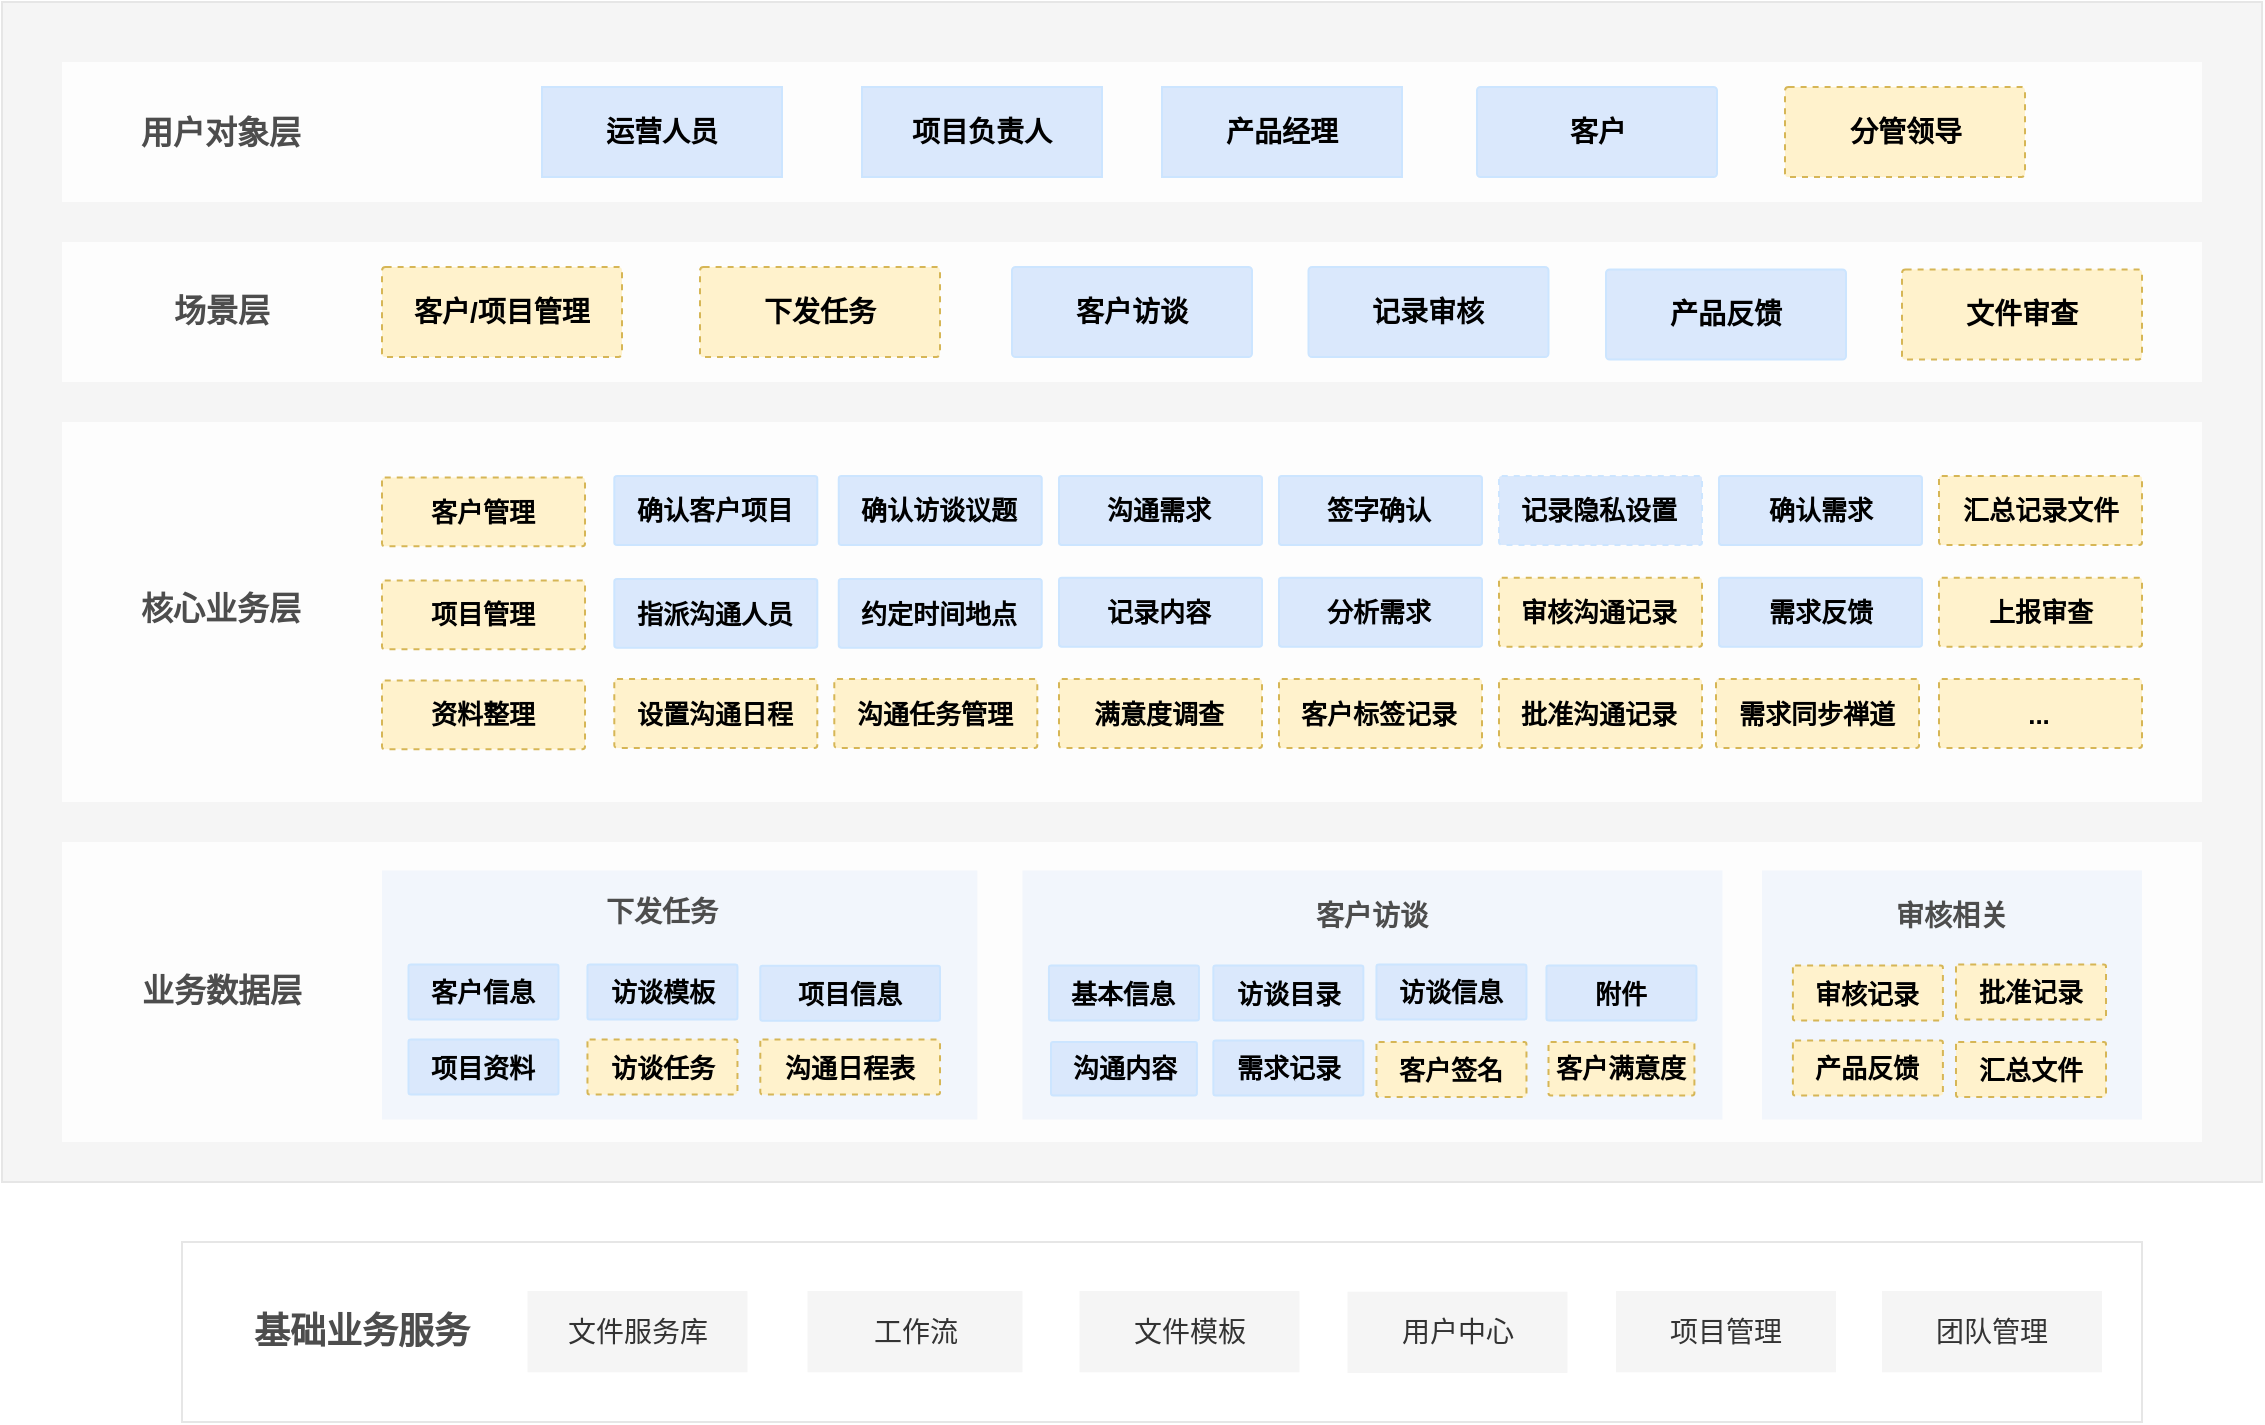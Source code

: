 <mxfile version="16.5.6" type="github">
  <diagram id="QMqiZ2GDBsnpyi7WLgiz" name="Page-1">
    <mxGraphModel dx="2903" dy="982" grid="1" gridSize="10" guides="1" tooltips="1" connect="1" arrows="1" fold="1" page="1" pageScale="1" pageWidth="827" pageHeight="1169" math="0" shadow="0">
      <root>
        <mxCell id="0" />
        <mxCell id="1" parent="0" />
        <mxCell id="o_0oddXOF23FKvagfJal-9" value="" style="rounded=0;whiteSpace=wrap;html=1;fillColor=#f5f5f5;strokeColor=#E6E6E6;gradientDirection=south;sketch=0;fontColor=#333333;" parent="1" vertex="1">
          <mxGeometry x="-320" y="130" width="1130" height="590" as="geometry" />
        </mxCell>
        <mxCell id="ZttovpieoR-79sJcMYOA-3" value="" style="rounded=1;whiteSpace=wrap;html=1;fontSize=14;strokeColor=none;arcSize=0;shadow=0;opacity=80;" parent="1" vertex="1">
          <mxGeometry x="-290" y="160" width="1070" height="70" as="geometry" />
        </mxCell>
        <mxCell id="ZttovpieoR-79sJcMYOA-4" value="用户对象层" style="text;html=1;strokeColor=none;fillColor=none;align=center;verticalAlign=middle;whiteSpace=wrap;rounded=0;fontSize=16;fontStyle=1;fontColor=#4D4D4D;" parent="1" vertex="1">
          <mxGeometry x="-261.61" y="180" width="102.5" height="30" as="geometry" />
        </mxCell>
        <mxCell id="ZttovpieoR-79sJcMYOA-5" value="运营人员" style="rounded=1;whiteSpace=wrap;html=1;fontSize=14;arcSize=0;fillColor=#dae8fc;strokeColor=#CCE5FF;fontStyle=1" parent="1" vertex="1">
          <mxGeometry x="-50" y="172.5" width="120" height="45" as="geometry" />
        </mxCell>
        <mxCell id="ZttovpieoR-79sJcMYOA-6" value="项目负责人" style="rounded=1;whiteSpace=wrap;html=1;fontSize=14;arcSize=0;fillColor=#dae8fc;strokeColor=#CCE5FF;fontStyle=1" parent="1" vertex="1">
          <mxGeometry x="110" y="172.5" width="120" height="45" as="geometry" />
        </mxCell>
        <mxCell id="ZttovpieoR-79sJcMYOA-7" value="产品经理" style="rounded=1;whiteSpace=wrap;html=1;fontSize=14;arcSize=0;fillColor=#dae8fc;strokeColor=#CCE5FF;fontStyle=1" parent="1" vertex="1">
          <mxGeometry x="260" y="172.5" width="120" height="45" as="geometry" />
        </mxCell>
        <mxCell id="ZttovpieoR-79sJcMYOA-8" value="客户" style="rounded=1;whiteSpace=wrap;html=1;fontSize=14;arcSize=4;fillColor=#dae8fc;strokeColor=#CCE5FF;fontStyle=1" parent="1" vertex="1">
          <mxGeometry x="417.5" y="172.5" width="120" height="45" as="geometry" />
        </mxCell>
        <mxCell id="ZttovpieoR-79sJcMYOA-9" value="" style="rounded=1;whiteSpace=wrap;html=1;fontSize=14;strokeColor=none;arcSize=0;shadow=0;opacity=80;" parent="1" vertex="1">
          <mxGeometry x="-290" y="250" width="1070" height="70" as="geometry" />
        </mxCell>
        <mxCell id="ZttovpieoR-79sJcMYOA-10" value="场景层" style="text;html=1;strokeColor=none;fillColor=none;align=center;verticalAlign=middle;whiteSpace=wrap;rounded=0;fontSize=16;fontStyle=1;fontColor=#4D4D4D;" parent="1" vertex="1">
          <mxGeometry x="-250.36" y="268.75" width="80" height="30" as="geometry" />
        </mxCell>
        <mxCell id="ZttovpieoR-79sJcMYOA-11" value="客户访谈" style="rounded=1;whiteSpace=wrap;html=1;fontSize=14;fillColor=#dae8fc;strokeColor=#CCE5FF;arcSize=4;fontColor=default;fontStyle=1" parent="1" vertex="1">
          <mxGeometry x="185" y="262.5" width="120" height="45" as="geometry" />
        </mxCell>
        <mxCell id="ZttovpieoR-79sJcMYOA-12" value="记录审核" style="rounded=1;whiteSpace=wrap;html=1;fontSize=14;fillColor=#dae8fc;strokeColor=#CCE5FF;arcSize=4;fontColor=default;fontStyle=1" parent="1" vertex="1">
          <mxGeometry x="333.25" y="262.5" width="120" height="45" as="geometry" />
        </mxCell>
        <mxCell id="ZttovpieoR-79sJcMYOA-16" value="" style="rounded=1;whiteSpace=wrap;html=1;fontSize=14;strokeColor=none;arcSize=0;shadow=0;glass=0;sketch=0;opacity=80;container=0;" parent="1" vertex="1">
          <mxGeometry x="-290" y="340" width="1070" height="190" as="geometry" />
        </mxCell>
        <mxCell id="ZttovpieoR-79sJcMYOA-63" value="" style="rounded=0;whiteSpace=wrap;html=1;fontFamily=Times New Roman;fontSize=18;strokeWidth=1;fillColor=#FFFFFF;strokeColor=#E6E6E6;" parent="1" vertex="1">
          <mxGeometry x="-230" y="750" width="980" height="90" as="geometry" />
        </mxCell>
        <mxCell id="ZttovpieoR-79sJcMYOA-68" value="基础业务服务" style="text;html=1;strokeColor=none;fillColor=none;align=center;verticalAlign=middle;whiteSpace=wrap;rounded=0;fontSize=18;fontStyle=1;fontColor=#4D4D4D;" parent="1" vertex="1">
          <mxGeometry x="-200" y="779.99" width="120" height="30" as="geometry" />
        </mxCell>
        <mxCell id="ZttovpieoR-79sJcMYOA-69" value="文件服务库" style="rounded=1;whiteSpace=wrap;html=1;fontSize=14;fillColor=#f5f5f5;fontColor=#333333;strokeColor=none;arcSize=0;" parent="1" vertex="1">
          <mxGeometry x="-57.27" y="774.53" width="110" height="40.62" as="geometry" />
        </mxCell>
        <mxCell id="ZttovpieoR-79sJcMYOA-70" value="工作流" style="rounded=1;whiteSpace=wrap;html=1;fontSize=14;fillColor=#f5f5f5;fontColor=#333333;strokeColor=none;arcSize=0;" parent="1" vertex="1">
          <mxGeometry x="82.73" y="774.53" width="107.5" height="40.62" as="geometry" />
        </mxCell>
        <mxCell id="ZttovpieoR-79sJcMYOA-71" value="文件模板" style="rounded=1;whiteSpace=wrap;html=1;fontSize=14;fillColor=#f5f5f5;fontColor=#333333;strokeColor=none;arcSize=0;" parent="1" vertex="1">
          <mxGeometry x="218.73" y="774.53" width="110" height="40.62" as="geometry" />
        </mxCell>
        <mxCell id="o_0oddXOF23FKvagfJal-14" value="" style="rounded=1;whiteSpace=wrap;html=1;fontSize=14;strokeColor=none;arcSize=0;shadow=0;labelBackgroundColor=none;sketch=0;opacity=80;" parent="1" vertex="1">
          <mxGeometry x="-290" y="550" width="1070" height="150" as="geometry" />
        </mxCell>
        <mxCell id="o_0oddXOF23FKvagfJal-15" value="业务数据层" style="text;html=1;strokeColor=none;fillColor=none;align=center;verticalAlign=middle;whiteSpace=wrap;rounded=0;fontSize=16;fontColor=#4D4D4D;fontStyle=1" parent="1" vertex="1">
          <mxGeometry x="-257.24" y="608.75" width="93.75" height="30" as="geometry" />
        </mxCell>
        <mxCell id="o_0oddXOF23FKvagfJal-16" value="" style="rounded=1;whiteSpace=wrap;html=1;fontSize=14;fillColor=#F2F6FC;strokeColor=none;fontColor=#333333;arcSize=0;" parent="1" vertex="1">
          <mxGeometry x="190.23" y="564.25" width="350" height="124.5" as="geometry" />
        </mxCell>
        <mxCell id="o_0oddXOF23FKvagfJal-25" value="客户访谈" style="text;html=1;strokeColor=none;fillColor=none;align=center;verticalAlign=middle;whiteSpace=wrap;rounded=0;fontSize=14;horizontal=1;fontStyle=1;fontColor=#4D4D4D;" parent="1" vertex="1">
          <mxGeometry x="330.23" y="571.75" width="70" height="30" as="geometry" />
        </mxCell>
        <mxCell id="o_0oddXOF23FKvagfJal-26" value="基本信息" style="rounded=1;whiteSpace=wrap;html=1;fontSize=13;fillColor=#dae8fc;strokeColor=#CCE5FF;arcSize=4;fontStyle=1;fontColor=default;" parent="1" vertex="1">
          <mxGeometry x="203.48" y="611.75" width="75" height="27.5" as="geometry" />
        </mxCell>
        <mxCell id="o_0oddXOF23FKvagfJal-27" value="沟通内容" style="rounded=1;whiteSpace=wrap;html=1;fontSize=13;fillColor=#dae8fc;strokeColor=#CCE5FF;arcSize=4;fontStyle=1;fontColor=default;" parent="1" vertex="1">
          <mxGeometry x="204.5" y="650" width="72.95" height="26.75" as="geometry" />
        </mxCell>
        <mxCell id="o_0oddXOF23FKvagfJal-28" value="访谈目录" style="rounded=1;whiteSpace=wrap;html=1;fontSize=13;fillColor=#dae8fc;strokeColor=#CCE5FF;arcSize=4;fontStyle=1;fontColor=default;" parent="1" vertex="1">
          <mxGeometry x="285.68" y="611.75" width="75" height="27.5" as="geometry" />
        </mxCell>
        <mxCell id="o_0oddXOF23FKvagfJal-29" value="需求记录" style="rounded=1;whiteSpace=wrap;html=1;fontSize=13;fillColor=#dae8fc;strokeColor=#CCE5FF;arcSize=4;fontStyle=1;fontColor=default;" parent="1" vertex="1">
          <mxGeometry x="285.68" y="649.25" width="75" height="27.5" as="geometry" />
        </mxCell>
        <mxCell id="zai8BUd0Q1AnX0Q9bWB2-1" value="用户中心" style="rounded=1;whiteSpace=wrap;html=1;fontSize=14;fillColor=#f5f5f5;fontColor=#333333;strokeColor=none;arcSize=0;" parent="1" vertex="1">
          <mxGeometry x="352.73" y="774.84" width="110" height="40.62" as="geometry" />
        </mxCell>
        <mxCell id="Q-ltCNPcTRJQ2IzTs-4u-2" value="分管领导" style="rounded=1;whiteSpace=wrap;html=1;fontSize=14;arcSize=4;fillColor=#fff2cc;strokeColor=#d6b656;fontStyle=1;dashed=1;" parent="1" vertex="1">
          <mxGeometry x="571.5" y="172.5" width="120" height="45" as="geometry" />
        </mxCell>
        <mxCell id="Q-ltCNPcTRJQ2IzTs-4u-3" value="下发任务" style="rounded=1;whiteSpace=wrap;html=1;fontSize=14;fillColor=#fff2cc;strokeColor=#d6b656;arcSize=4;fontColor=default;fontStyle=1;dashed=1;" parent="1" vertex="1">
          <mxGeometry x="29.0" y="262.5" width="120" height="45" as="geometry" />
        </mxCell>
        <mxCell id="Q-ltCNPcTRJQ2IzTs-4u-4" value="产品反馈" style="rounded=1;whiteSpace=wrap;html=1;fontSize=14;arcSize=4;fillColor=#dae8fc;strokeColor=#CCE5FF;fontStyle=1" parent="1" vertex="1">
          <mxGeometry x="482" y="263.75" width="120" height="45" as="geometry" />
        </mxCell>
        <mxCell id="Q-ltCNPcTRJQ2IzTs-4u-5" value="文件审查" style="rounded=1;whiteSpace=wrap;html=1;fontSize=14;arcSize=4;fillColor=#fff2cc;strokeColor=#d6b656;fontStyle=1;dashed=1;" parent="1" vertex="1">
          <mxGeometry x="630" y="263.75" width="120" height="45" as="geometry" />
        </mxCell>
        <mxCell id="Q-ltCNPcTRJQ2IzTs-4u-9" value="约定时间地点" style="rounded=1;whiteSpace=wrap;html=1;fontSize=13;fillColor=#dae8fc;strokeColor=#CCE5FF;fontColor=default;arcSize=4;fontStyle=1;" parent="1" vertex="1">
          <mxGeometry x="98.382" y="418.497" width="101.499" height="34.412" as="geometry" />
        </mxCell>
        <mxCell id="ZttovpieoR-79sJcMYOA-18" value="沟通需求" style="rounded=1;whiteSpace=wrap;html=1;fontSize=13;fillColor=#dae8fc;strokeColor=#CCE5FF;fontColor=default;arcSize=4;fontStyle=1;" parent="1" vertex="1">
          <mxGeometry x="208.498" y="367.039" width="101.499" height="34.412" as="geometry" />
        </mxCell>
        <mxCell id="Q-ltCNPcTRJQ2IzTs-4u-6" value="签字确认" style="rounded=1;whiteSpace=wrap;html=1;fontSize=13;fillColor=#dae8fc;strokeColor=#CCE5FF;fontColor=default;arcSize=4;fontStyle=1;" parent="1" vertex="1">
          <mxGeometry x="318.499" y="367.039" width="101.499" height="34.412" as="geometry" />
        </mxCell>
        <mxCell id="Q-ltCNPcTRJQ2IzTs-4u-7" value="记录内容" style="rounded=1;whiteSpace=wrap;html=1;fontSize=13;fillColor=#dae8fc;strokeColor=#CCE5FF;fontColor=default;arcSize=4;fontStyle=1;" parent="1" vertex="1">
          <mxGeometry x="208.498" y="417.907" width="101.499" height="34.412" as="geometry" />
        </mxCell>
        <mxCell id="Q-ltCNPcTRJQ2IzTs-4u-8" value="分析需求" style="rounded=1;whiteSpace=wrap;html=1;fontSize=13;fillColor=#dae8fc;strokeColor=#CCE5FF;fontColor=default;arcSize=4;fontStyle=1;" parent="1" vertex="1">
          <mxGeometry x="318.499" y="417.907" width="101.499" height="34.412" as="geometry" />
        </mxCell>
        <mxCell id="Q-ltCNPcTRJQ2IzTs-4u-10" value="确认访谈议题" style="rounded=1;whiteSpace=wrap;html=1;fontSize=13;fillColor=#dae8fc;strokeColor=#CCE5FF;fontColor=default;arcSize=4;fontStyle=1;" parent="1" vertex="1">
          <mxGeometry x="98.382" y="367.047" width="101.499" height="34.412" as="geometry" />
        </mxCell>
        <mxCell id="Q-ltCNPcTRJQ2IzTs-4u-11" value="指派沟通人员" style="rounded=1;whiteSpace=wrap;html=1;fontSize=13;fillColor=#dae8fc;strokeColor=#CCE5FF;fontColor=default;arcSize=4;fontStyle=1;" parent="1" vertex="1">
          <mxGeometry x="-13.853" y="418.497" width="101.499" height="34.412" as="geometry" />
        </mxCell>
        <mxCell id="Q-ltCNPcTRJQ2IzTs-4u-12" value="确认客户项目" style="rounded=1;whiteSpace=wrap;html=1;fontSize=13;fillColor=#dae8fc;strokeColor=#CCE5FF;fontColor=default;arcSize=4;fontStyle=1;" parent="1" vertex="1">
          <mxGeometry x="-13.853" y="367.043" width="101.499" height="34.412" as="geometry" />
        </mxCell>
        <mxCell id="ZttovpieoR-79sJcMYOA-17" value="核心业务层" style="text;html=1;strokeColor=none;fillColor=none;align=center;verticalAlign=middle;whiteSpace=wrap;rounded=0;fontSize=16;fontColor=#4D4D4D;fontStyle=1" parent="1" vertex="1">
          <mxGeometry x="-259.997" y="417.91" width="99.265" height="30" as="geometry" />
        </mxCell>
        <mxCell id="Q-ltCNPcTRJQ2IzTs-4u-28" value="记录隐私设置" style="rounded=1;whiteSpace=wrap;html=1;fontSize=13;fillColor=#dae8fc;strokeColor=#CCE5FF;fontColor=default;arcSize=4;fontStyle=1;dashed=1;" parent="1" vertex="1">
          <mxGeometry x="428.499" y="367.039" width="101.499" height="34.412" as="geometry" />
        </mxCell>
        <mxCell id="Q-ltCNPcTRJQ2IzTs-4u-29" value="审核沟通记录" style="rounded=1;whiteSpace=wrap;html=1;fontSize=13;fillColor=#fff2cc;strokeColor=#d6b656;fontColor=default;arcSize=4;fontStyle=1;dashed=1;" parent="1" vertex="1">
          <mxGeometry x="428.499" y="417.909" width="101.499" height="34.412" as="geometry" />
        </mxCell>
        <mxCell id="Q-ltCNPcTRJQ2IzTs-4u-45" value="确认需求" style="rounded=1;whiteSpace=wrap;html=1;fontSize=13;fillColor=#dae8fc;strokeColor=#CCE5FF;fontColor=default;arcSize=4;fontStyle=1;" parent="1" vertex="1">
          <mxGeometry x="538.5" y="367.039" width="101.499" height="34.412" as="geometry" />
        </mxCell>
        <mxCell id="Q-ltCNPcTRJQ2IzTs-4u-59" value="需求反馈" style="rounded=1;whiteSpace=wrap;html=1;fontSize=13;fillColor=#dae8fc;strokeColor=#CCE5FF;fontColor=default;arcSize=4;fontStyle=1;" parent="1" vertex="1">
          <mxGeometry x="538.5" y="417.909" width="101.499" height="34.412" as="geometry" />
        </mxCell>
        <mxCell id="Q-ltCNPcTRJQ2IzTs-4u-62" value="汇总记录文件" style="rounded=1;whiteSpace=wrap;html=1;fontSize=13;fillColor=#fff2cc;strokeColor=#d6b656;fontColor=default;arcSize=4;fontStyle=1;dashed=1;" parent="1" vertex="1">
          <mxGeometry x="648.5" y="367.049" width="101.499" height="34.412" as="geometry" />
        </mxCell>
        <mxCell id="Q-ltCNPcTRJQ2IzTs-4u-63" value="满意度调查" style="rounded=1;whiteSpace=wrap;html=1;fontSize=13;fillColor=#fff2cc;strokeColor=#d6b656;fontColor=default;arcSize=4;fontStyle=1;dashed=1;" parent="1" vertex="1">
          <mxGeometry x="208.498" y="468.557" width="101.499" height="34.412" as="geometry" />
        </mxCell>
        <mxCell id="Q-ltCNPcTRJQ2IzTs-4u-64" value="客户标签记录" style="rounded=1;whiteSpace=wrap;html=1;fontSize=13;fillColor=#fff2cc;strokeColor=#d6b656;fontColor=default;arcSize=4;fontStyle=1;dashed=1;" parent="1" vertex="1">
          <mxGeometry x="318.498" y="468.557" width="101.499" height="34.412" as="geometry" />
        </mxCell>
        <mxCell id="Q-ltCNPcTRJQ2IzTs-4u-65" value="设置沟通日程" style="rounded=1;whiteSpace=wrap;html=1;fontSize=13;fillColor=#fff2cc;strokeColor=#d6b656;fontColor=default;arcSize=4;fontStyle=1;dashed=1;" parent="1" vertex="1">
          <mxGeometry x="-13.852" y="468.557" width="101.499" height="34.412" as="geometry" />
        </mxCell>
        <mxCell id="Q-ltCNPcTRJQ2IzTs-4u-66" value="沟通任务管理" style="rounded=1;whiteSpace=wrap;html=1;fontSize=13;fillColor=#fff2cc;strokeColor=#d6b656;fontColor=default;arcSize=4;fontStyle=1;dashed=1;" parent="1" vertex="1">
          <mxGeometry x="96.148" y="468.557" width="101.499" height="34.412" as="geometry" />
        </mxCell>
        <mxCell id="Q-ltCNPcTRJQ2IzTs-4u-67" value="批准沟通记录" style="rounded=1;whiteSpace=wrap;html=1;fontSize=13;fillColor=#fff2cc;strokeColor=#d6b656;fontColor=default;arcSize=4;fontStyle=1;dashed=1;" parent="1" vertex="1">
          <mxGeometry x="428.498" y="468.557" width="101.499" height="34.412" as="geometry" />
        </mxCell>
        <mxCell id="Q-ltCNPcTRJQ2IzTs-4u-68" value="需求同步禅道" style="rounded=1;whiteSpace=wrap;html=1;fontSize=13;fillColor=#fff2cc;strokeColor=#d6b656;fontColor=default;arcSize=4;fontStyle=1;dashed=1;" parent="1" vertex="1">
          <mxGeometry x="536.998" y="468.557" width="101.499" height="34.412" as="geometry" />
        </mxCell>
        <mxCell id="Q-ltCNPcTRJQ2IzTs-4u-69" value="..." style="rounded=1;whiteSpace=wrap;html=1;fontSize=13;fillColor=#fff2cc;strokeColor=#d6b656;fontColor=default;arcSize=4;fontStyle=1;dashed=1;" parent="1" vertex="1">
          <mxGeometry x="648.498" y="468.557" width="101.499" height="34.412" as="geometry" />
        </mxCell>
        <mxCell id="Q-ltCNPcTRJQ2IzTs-4u-70" value="上报审查" style="rounded=1;whiteSpace=wrap;html=1;fontSize=13;fillColor=#fff2cc;strokeColor=#d6b656;fontColor=default;arcSize=4;fontStyle=1;dashed=1;" parent="1" vertex="1">
          <mxGeometry x="648.5" y="417.909" width="101.499" height="34.412" as="geometry" />
        </mxCell>
        <mxCell id="Q-ltCNPcTRJQ2IzTs-4u-71" value="" style="rounded=1;whiteSpace=wrap;html=1;fontSize=14;fillColor=#F2F6FC;strokeColor=none;fontColor=#333333;arcSize=0;" parent="1" vertex="1">
          <mxGeometry x="-130" y="564.25" width="297.65" height="124.5" as="geometry" />
        </mxCell>
        <mxCell id="Q-ltCNPcTRJQ2IzTs-4u-72" value="下发任务" style="text;html=1;strokeColor=none;fillColor=none;align=center;verticalAlign=middle;whiteSpace=wrap;rounded=0;fontSize=14;horizontal=1;fontStyle=1;fontColor=#4D4D4D;" parent="1" vertex="1">
          <mxGeometry x="-24.77" y="570" width="70" height="30" as="geometry" />
        </mxCell>
        <mxCell id="Q-ltCNPcTRJQ2IzTs-4u-73" value="访谈模板" style="rounded=1;whiteSpace=wrap;html=1;fontSize=13;fillColor=#dae8fc;strokeColor=#CCE5FF;fontStyle=1;arcSize=4;" parent="1" vertex="1">
          <mxGeometry x="-27.27" y="611.25" width="75" height="27.5" as="geometry" />
        </mxCell>
        <mxCell id="Q-ltCNPcTRJQ2IzTs-4u-74" value="访谈任务" style="rounded=1;whiteSpace=wrap;html=1;fontSize=13;fillColor=#fff2cc;strokeColor=#d6b656;fontStyle=1;arcSize=4;fontColor=default;dashed=1;" parent="1" vertex="1">
          <mxGeometry x="-27.27" y="648.75" width="75" height="27.5" as="geometry" />
        </mxCell>
        <mxCell id="Q-ltCNPcTRJQ2IzTs-4u-75" value="沟通日程表" style="rounded=1;whiteSpace=wrap;html=1;fontSize=13;fillColor=#fff2cc;strokeColor=#d6b656;fontStyle=1;arcSize=4;fontColor=default;dashed=1;" parent="1" vertex="1">
          <mxGeometry x="59.15" y="648.75" width="89.85" height="27.5" as="geometry" />
        </mxCell>
        <mxCell id="Q-ltCNPcTRJQ2IzTs-4u-76" value="项目信息" style="rounded=1;whiteSpace=wrap;html=1;fontSize=13;fillColor=#dae8fc;strokeColor=#CCE5FF;fontStyle=1;arcSize=4;" parent="1" vertex="1">
          <mxGeometry x="59.15" y="611.88" width="89.85" height="27.5" as="geometry" />
        </mxCell>
        <mxCell id="Q-ltCNPcTRJQ2IzTs-4u-78" value="访谈信息" style="rounded=1;whiteSpace=wrap;html=1;fontSize=13;fillColor=#dae8fc;strokeColor=#CCE5FF;arcSize=4;fontStyle=1;fontColor=default;" parent="1" vertex="1">
          <mxGeometry x="367.23" y="611.25" width="75" height="27.5" as="geometry" />
        </mxCell>
        <mxCell id="Q-ltCNPcTRJQ2IzTs-4u-79" value="客户签名" style="rounded=1;whiteSpace=wrap;html=1;fontSize=13;fillColor=#fff2cc;strokeColor=#d6b656;arcSize=4;fontStyle=1;fontColor=default;dashed=1;" parent="1" vertex="1">
          <mxGeometry x="367.23" y="650" width="75" height="27.5" as="geometry" />
        </mxCell>
        <mxCell id="Q-ltCNPcTRJQ2IzTs-4u-81" value="" style="rounded=1;whiteSpace=wrap;html=1;fontSize=14;fillColor=#F2F6FC;strokeColor=none;fontColor=#333333;arcSize=0;" parent="1" vertex="1">
          <mxGeometry x="560" y="564.25" width="190" height="124.5" as="geometry" />
        </mxCell>
        <mxCell id="Q-ltCNPcTRJQ2IzTs-4u-82" value="审核相关" style="text;html=1;strokeColor=none;fillColor=none;align=center;verticalAlign=middle;whiteSpace=wrap;rounded=0;fontSize=14;horizontal=1;fontStyle=1;fontColor=#4D4D4D;" parent="1" vertex="1">
          <mxGeometry x="620" y="571.75" width="70" height="30" as="geometry" />
        </mxCell>
        <mxCell id="Q-ltCNPcTRJQ2IzTs-4u-83" value="附件" style="rounded=1;whiteSpace=wrap;html=1;fontSize=13;fillColor=#dae8fc;strokeColor=#CCE5FF;arcSize=4;fontStyle=1;fontColor=default;" parent="1" vertex="1">
          <mxGeometry x="452.23" y="611.75" width="75" height="27.5" as="geometry" />
        </mxCell>
        <mxCell id="Q-ltCNPcTRJQ2IzTs-4u-84" value="客户满意度" style="rounded=1;whiteSpace=wrap;html=1;fontSize=13;fillColor=#fff2cc;strokeColor=#d6b656;arcSize=4;fontStyle=1;fontColor=default;dashed=1;" parent="1" vertex="1">
          <mxGeometry x="453.25" y="650" width="72.95" height="26.75" as="geometry" />
        </mxCell>
        <mxCell id="Q-ltCNPcTRJQ2IzTs-4u-85" value="审核记录" style="rounded=1;whiteSpace=wrap;html=1;fontSize=13;fillColor=#fff2cc;strokeColor=#d6b656;arcSize=4;fontStyle=1;fontColor=default;dashed=1;" parent="1" vertex="1">
          <mxGeometry x="575.45" y="611.75" width="75" height="27.5" as="geometry" />
        </mxCell>
        <mxCell id="Q-ltCNPcTRJQ2IzTs-4u-86" value="产品反馈" style="rounded=1;whiteSpace=wrap;html=1;fontSize=13;fillColor=#fff2cc;strokeColor=#d6b656;arcSize=4;fontStyle=1;fontColor=default;dashed=1;" parent="1" vertex="1">
          <mxGeometry x="575.45" y="649.25" width="75" height="27.5" as="geometry" />
        </mxCell>
        <mxCell id="Q-ltCNPcTRJQ2IzTs-4u-87" value="批准记录" style="rounded=1;whiteSpace=wrap;html=1;fontSize=13;fillColor=#fff2cc;strokeColor=#d6b656;arcSize=4;fontStyle=1;fontColor=default;dashed=1;" parent="1" vertex="1">
          <mxGeometry x="657" y="611.25" width="75" height="27.5" as="geometry" />
        </mxCell>
        <mxCell id="Q-ltCNPcTRJQ2IzTs-4u-88" value="汇总文件" style="rounded=1;whiteSpace=wrap;html=1;fontSize=13;fillColor=#fff2cc;strokeColor=#d6b656;arcSize=4;fontStyle=1;fontColor=default;dashed=1;" parent="1" vertex="1">
          <mxGeometry x="657" y="650" width="75" height="27.5" as="geometry" />
        </mxCell>
        <mxCell id="Q-ltCNPcTRJQ2IzTs-4u-90" value="项目管理" style="rounded=1;whiteSpace=wrap;html=1;fontSize=14;fillColor=#f5f5f5;fontColor=#333333;strokeColor=none;arcSize=0;" parent="1" vertex="1">
          <mxGeometry x="487" y="774.53" width="110" height="40.62" as="geometry" />
        </mxCell>
        <mxCell id="Q-ltCNPcTRJQ2IzTs-4u-91" value="团队管理" style="rounded=1;whiteSpace=wrap;html=1;fontSize=14;fillColor=#f5f5f5;fontColor=#333333;strokeColor=none;arcSize=0;" parent="1" vertex="1">
          <mxGeometry x="620" y="774.53" width="110" height="40.62" as="geometry" />
        </mxCell>
        <mxCell id="MdFNAgGWL3GxQWSpr4tQ-1" value="项目管理" style="rounded=1;whiteSpace=wrap;html=1;fontSize=13;fillColor=#fff2cc;strokeColor=#d6b656;arcSize=4;fontStyle=1;dashed=1;" vertex="1" parent="1">
          <mxGeometry x="-130.003" y="419.197" width="101.499" height="34.412" as="geometry" />
        </mxCell>
        <mxCell id="MdFNAgGWL3GxQWSpr4tQ-2" value="客户管理" style="rounded=1;whiteSpace=wrap;html=1;fontSize=13;fillColor=#fff2cc;strokeColor=#d6b656;arcSize=4;fontStyle=1;dashed=1;" vertex="1" parent="1">
          <mxGeometry x="-130.003" y="367.743" width="101.499" height="34.412" as="geometry" />
        </mxCell>
        <mxCell id="MdFNAgGWL3GxQWSpr4tQ-3" value="资料整理" style="rounded=1;whiteSpace=wrap;html=1;fontSize=13;fillColor=#fff2cc;strokeColor=#d6b656;fontColor=default;arcSize=4;fontStyle=1;dashed=1;" vertex="1" parent="1">
          <mxGeometry x="-130.002" y="469.257" width="101.499" height="34.412" as="geometry" />
        </mxCell>
        <mxCell id="MdFNAgGWL3GxQWSpr4tQ-4" value="客户信息" style="rounded=1;whiteSpace=wrap;html=1;fontSize=13;fillColor=#dae8fc;strokeColor=#CCE5FF;fontStyle=1;arcSize=4;" vertex="1" parent="1">
          <mxGeometry x="-116.75" y="611.25" width="75" height="27.5" as="geometry" />
        </mxCell>
        <mxCell id="MdFNAgGWL3GxQWSpr4tQ-5" value="项目资料" style="rounded=1;whiteSpace=wrap;html=1;fontSize=13;fillColor=#dae8fc;strokeColor=#CCE5FF;fontStyle=1;arcSize=4;" vertex="1" parent="1">
          <mxGeometry x="-116.75" y="648.75" width="75" height="27.5" as="geometry" />
        </mxCell>
        <mxCell id="MdFNAgGWL3GxQWSpr4tQ-6" value="客户/项目管理" style="rounded=1;whiteSpace=wrap;html=1;fontSize=14;fillColor=#fff2cc;strokeColor=#d6b656;arcSize=4;fontColor=default;fontStyle=1;dashed=1;" vertex="1" parent="1">
          <mxGeometry x="-130" y="262.5" width="120" height="45" as="geometry" />
        </mxCell>
      </root>
    </mxGraphModel>
  </diagram>
</mxfile>
